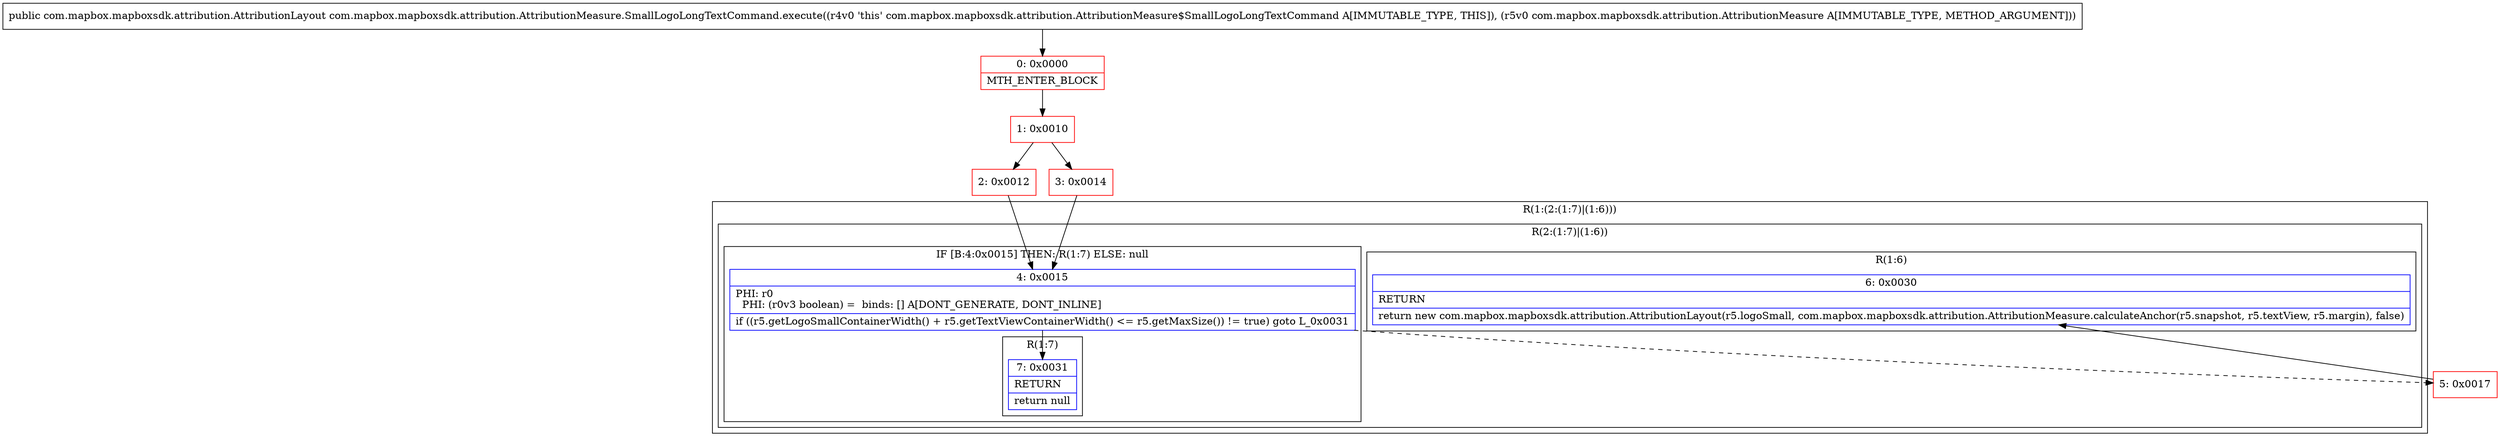 digraph "CFG forcom.mapbox.mapboxsdk.attribution.AttributionMeasure.SmallLogoLongTextCommand.execute(Lcom\/mapbox\/mapboxsdk\/attribution\/AttributionMeasure;)Lcom\/mapbox\/mapboxsdk\/attribution\/AttributionLayout;" {
subgraph cluster_Region_973799844 {
label = "R(1:(2:(1:7)|(1:6)))";
node [shape=record,color=blue];
subgraph cluster_Region_1604607883 {
label = "R(2:(1:7)|(1:6))";
node [shape=record,color=blue];
subgraph cluster_IfRegion_84423611 {
label = "IF [B:4:0x0015] THEN: R(1:7) ELSE: null";
node [shape=record,color=blue];
Node_4 [shape=record,label="{4\:\ 0x0015|PHI: r0 \l  PHI: (r0v3 boolean) =  binds: [] A[DONT_GENERATE, DONT_INLINE]\l|if ((r5.getLogoSmallContainerWidth() + r5.getTextViewContainerWidth() \<= r5.getMaxSize()) != true) goto L_0x0031\l}"];
subgraph cluster_Region_1382496999 {
label = "R(1:7)";
node [shape=record,color=blue];
Node_7 [shape=record,label="{7\:\ 0x0031|RETURN\l|return null\l}"];
}
}
subgraph cluster_Region_813897518 {
label = "R(1:6)";
node [shape=record,color=blue];
Node_6 [shape=record,label="{6\:\ 0x0030|RETURN\l|return new com.mapbox.mapboxsdk.attribution.AttributionLayout(r5.logoSmall, com.mapbox.mapboxsdk.attribution.AttributionMeasure.calculateAnchor(r5.snapshot, r5.textView, r5.margin), false)\l}"];
}
}
}
Node_0 [shape=record,color=red,label="{0\:\ 0x0000|MTH_ENTER_BLOCK\l}"];
Node_1 [shape=record,color=red,label="{1\:\ 0x0010}"];
Node_2 [shape=record,color=red,label="{2\:\ 0x0012}"];
Node_3 [shape=record,color=red,label="{3\:\ 0x0014}"];
Node_5 [shape=record,color=red,label="{5\:\ 0x0017}"];
MethodNode[shape=record,label="{public com.mapbox.mapboxsdk.attribution.AttributionLayout com.mapbox.mapboxsdk.attribution.AttributionMeasure.SmallLogoLongTextCommand.execute((r4v0 'this' com.mapbox.mapboxsdk.attribution.AttributionMeasure$SmallLogoLongTextCommand A[IMMUTABLE_TYPE, THIS]), (r5v0 com.mapbox.mapboxsdk.attribution.AttributionMeasure A[IMMUTABLE_TYPE, METHOD_ARGUMENT])) }"];
MethodNode -> Node_0;
Node_4 -> Node_5[style=dashed];
Node_4 -> Node_7;
Node_0 -> Node_1;
Node_1 -> Node_2;
Node_1 -> Node_3;
Node_2 -> Node_4;
Node_3 -> Node_4;
Node_5 -> Node_6;
}

